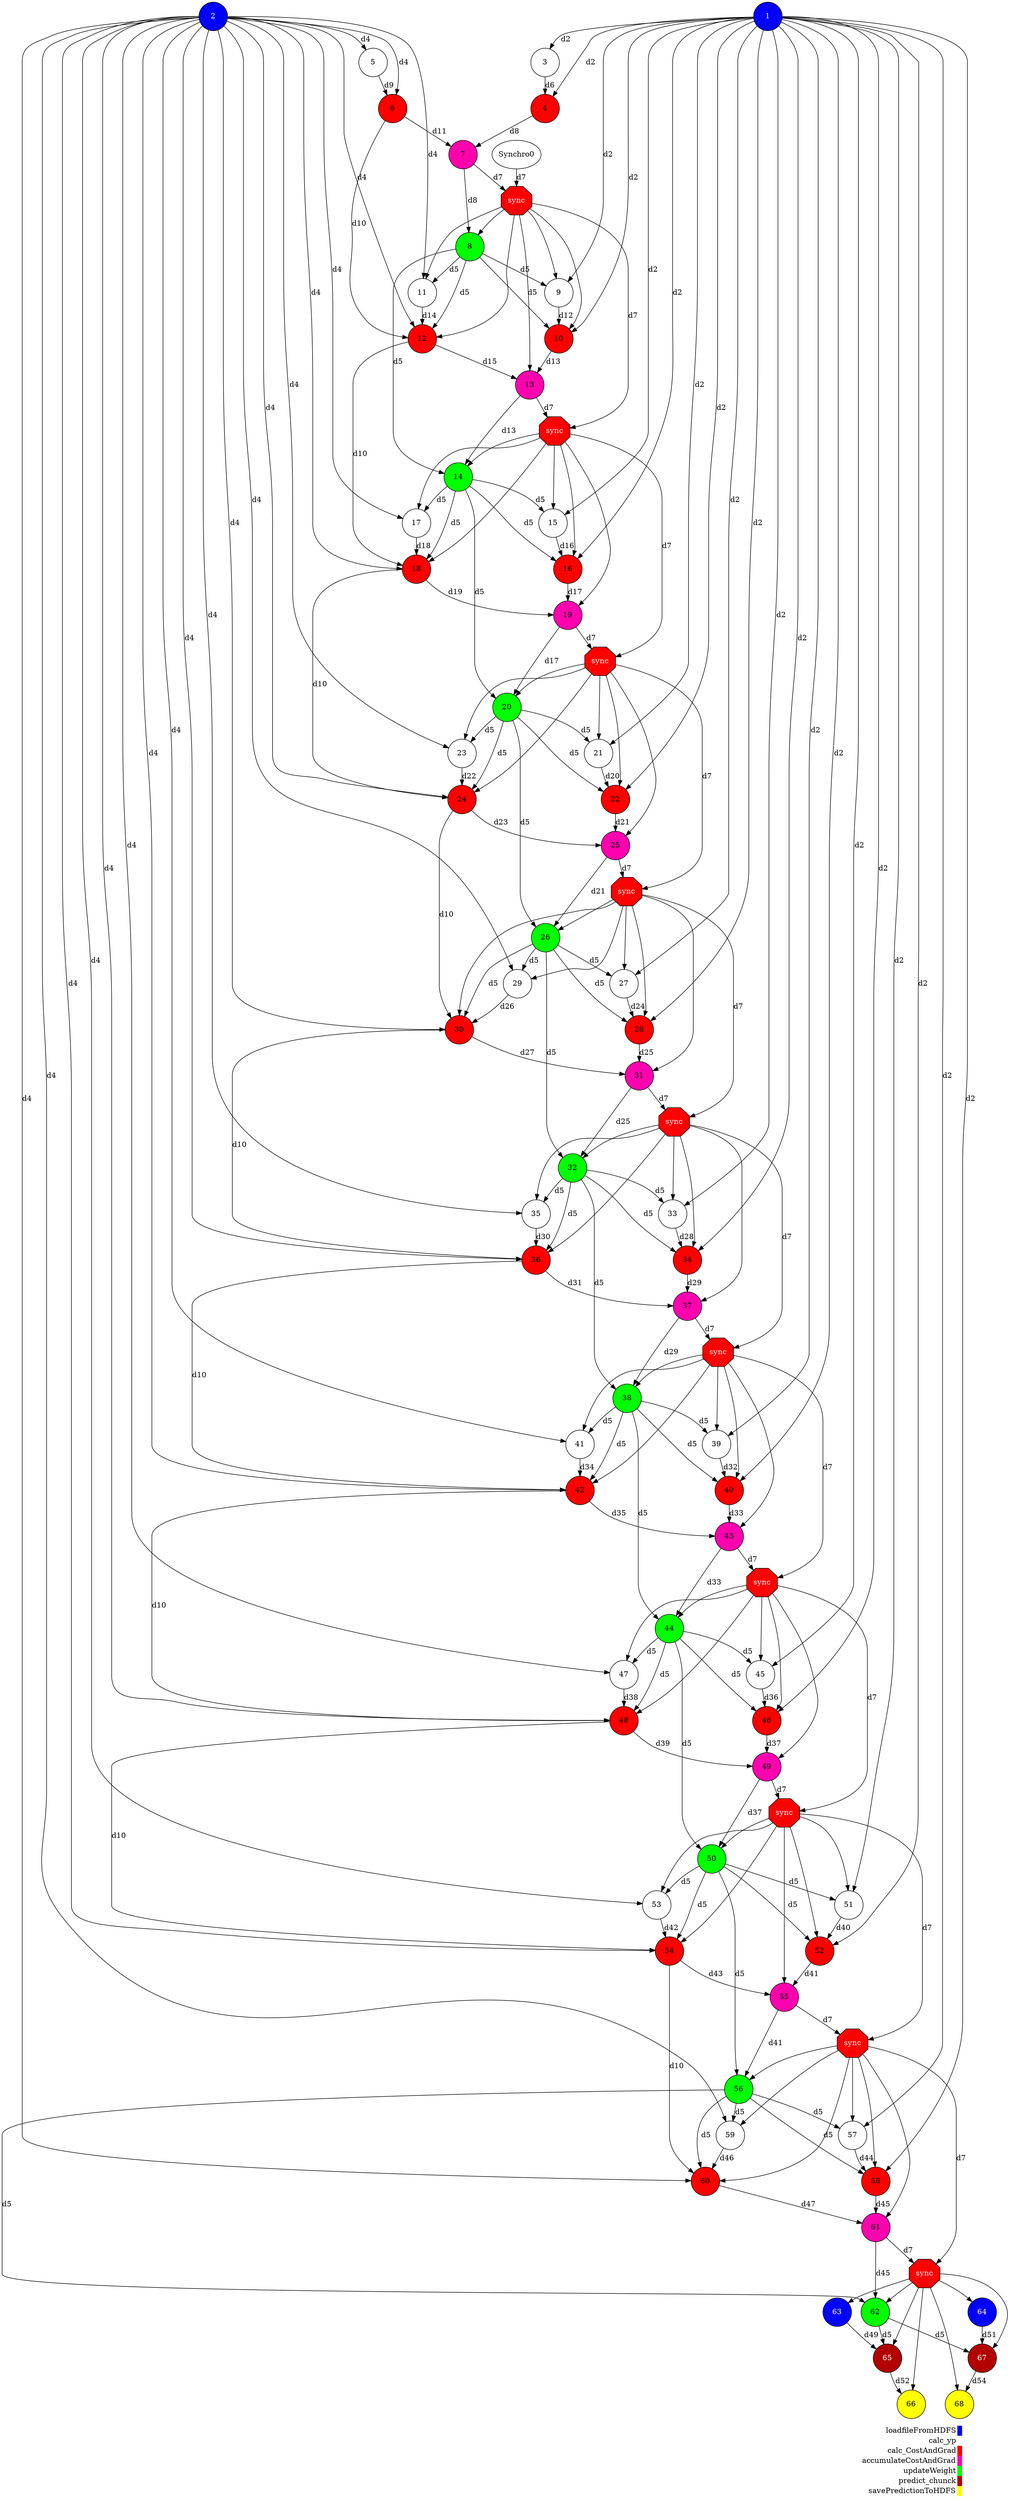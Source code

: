 digraph {
  rankdir=TB;
  labeljust="l";
  subgraph dependence_graph {
    ranksep=0.20;
    node[height=0.75];

1[shape=circle, style=filled fillcolor="#0000ff" fontcolor="#ffffff"];
2[shape=circle, style=filled fillcolor="#0000ff" fontcolor="#ffffff"];
3[shape=circle, style=filled fillcolor="#ffffff" fontcolor="#000000"];
1 -> 3[ label="d2" ];
4[shape=circle, style=filled fillcolor="#ff0000" fontcolor="#000000"];
3 -> 4[ label="d6" ];
1 -> 4[ label="d2" ];
5[shape=circle, style=filled fillcolor="#ffffff" fontcolor="#000000"];
2 -> 5[ label="d4" ];
6[shape=circle, style=filled fillcolor="#ff0000" fontcolor="#000000"];
5 -> 6[ label="d9" ];
2 -> 6[ label="d4" ];
7[shape=circle, style=filled fillcolor="#ff00ae" fontcolor="#000000"];
4 -> 7[ label="d8" ];
6 -> 7[ label="d11" ];
Synchro1[label="sync", shape=octagon, style=filled fillcolor="#ff0000" fontcolor="#FFFFFF"];
7 -> Synchro1[ label="d7" ];
Synchro0 -> Synchro1[ label="d7" ];
8[shape=circle, style=filled fillcolor="#00ff00" fontcolor="#000000"];
Synchro1 -> 8;
7 -> 8[ label="d8" ];
9[shape=circle, style=filled fillcolor="#ffffff" fontcolor="#000000"];
Synchro1 -> 9;
1 -> 9[ label="d2" ];
8 -> 9[ label="d5" ];
10[shape=circle, style=filled fillcolor="#ff0000" fontcolor="#000000"];
Synchro1 -> 10;
8 -> 10[ label="d5" ];
9 -> 10[ label="d12" ];
1 -> 10[ label="d2" ];
11[shape=circle, style=filled fillcolor="#ffffff" fontcolor="#000000"];
Synchro1 -> 11;
2 -> 11[ label="d4" ];
8 -> 11[ label="d5" ];
12[shape=circle, style=filled fillcolor="#ff0000" fontcolor="#000000"];
Synchro1 -> 12;
8 -> 12[ label="d5" ];
11 -> 12[ label="d14" ];
2 -> 12[ label="d4" ];
6 -> 12[ label="d10" ];
13[shape=circle, style=filled fillcolor="#ff00ae" fontcolor="#000000"];
Synchro1 -> 13;
10 -> 13[ label="d13" ];
12 -> 13[ label="d15" ];
Synchro2[label="sync", shape=octagon, style=filled fillcolor="#ff0000" fontcolor="#FFFFFF"];
13 -> Synchro2[ label="d7" ];
Synchro1 -> Synchro2[ label="d7" ];
14[shape=circle, style=filled fillcolor="#00ff00" fontcolor="#000000"];
Synchro2 -> 14;
13 -> 14[ label="d13" ];
8 -> 14[ label="d5" ];
15[shape=circle, style=filled fillcolor="#ffffff" fontcolor="#000000"];
Synchro2 -> 15;
1 -> 15[ label="d2" ];
14 -> 15[ label="d5" ];
16[shape=circle, style=filled fillcolor="#ff0000" fontcolor="#000000"];
Synchro2 -> 16;
14 -> 16[ label="d5" ];
15 -> 16[ label="d16" ];
1 -> 16[ label="d2" ];
17[shape=circle, style=filled fillcolor="#ffffff" fontcolor="#000000"];
Synchro2 -> 17;
2 -> 17[ label="d4" ];
14 -> 17[ label="d5" ];
18[shape=circle, style=filled fillcolor="#ff0000" fontcolor="#000000"];
Synchro2 -> 18;
14 -> 18[ label="d5" ];
17 -> 18[ label="d18" ];
2 -> 18[ label="d4" ];
12 -> 18[ label="d10" ];
19[shape=circle, style=filled fillcolor="#ff00ae" fontcolor="#000000"];
Synchro2 -> 19;
16 -> 19[ label="d17" ];
18 -> 19[ label="d19" ];
Synchro3[label="sync", shape=octagon, style=filled fillcolor="#ff0000" fontcolor="#FFFFFF"];
19 -> Synchro3[ label="d7" ];
Synchro2 -> Synchro3[ label="d7" ];
20[shape=circle, style=filled fillcolor="#00ff00" fontcolor="#000000"];
Synchro3 -> 20;
19 -> 20[ label="d17" ];
14 -> 20[ label="d5" ];
21[shape=circle, style=filled fillcolor="#ffffff" fontcolor="#000000"];
Synchro3 -> 21;
1 -> 21[ label="d2" ];
20 -> 21[ label="d5" ];
22[shape=circle, style=filled fillcolor="#ff0000" fontcolor="#000000"];
Synchro3 -> 22;
20 -> 22[ label="d5" ];
21 -> 22[ label="d20" ];
1 -> 22[ label="d2" ];
23[shape=circle, style=filled fillcolor="#ffffff" fontcolor="#000000"];
Synchro3 -> 23;
2 -> 23[ label="d4" ];
20 -> 23[ label="d5" ];
24[shape=circle, style=filled fillcolor="#ff0000" fontcolor="#000000"];
Synchro3 -> 24;
20 -> 24[ label="d5" ];
23 -> 24[ label="d22" ];
2 -> 24[ label="d4" ];
18 -> 24[ label="d10" ];
25[shape=circle, style=filled fillcolor="#ff00ae" fontcolor="#000000"];
Synchro3 -> 25;
22 -> 25[ label="d21" ];
24 -> 25[ label="d23" ];
Synchro4[label="sync", shape=octagon, style=filled fillcolor="#ff0000" fontcolor="#FFFFFF"];
25 -> Synchro4[ label="d7" ];
Synchro3 -> Synchro4[ label="d7" ];
26[shape=circle, style=filled fillcolor="#00ff00" fontcolor="#000000"];
Synchro4 -> 26;
25 -> 26[ label="d21" ];
20 -> 26[ label="d5" ];
27[shape=circle, style=filled fillcolor="#ffffff" fontcolor="#000000"];
Synchro4 -> 27;
1 -> 27[ label="d2" ];
26 -> 27[ label="d5" ];
28[shape=circle, style=filled fillcolor="#ff0000" fontcolor="#000000"];
Synchro4 -> 28;
26 -> 28[ label="d5" ];
27 -> 28[ label="d24" ];
1 -> 28[ label="d2" ];
29[shape=circle, style=filled fillcolor="#ffffff" fontcolor="#000000"];
Synchro4 -> 29;
2 -> 29[ label="d4" ];
26 -> 29[ label="d5" ];
30[shape=circle, style=filled fillcolor="#ff0000" fontcolor="#000000"];
Synchro4 -> 30;
26 -> 30[ label="d5" ];
29 -> 30[ label="d26" ];
2 -> 30[ label="d4" ];
24 -> 30[ label="d10" ];
31[shape=circle, style=filled fillcolor="#ff00ae" fontcolor="#000000"];
Synchro4 -> 31;
28 -> 31[ label="d25" ];
30 -> 31[ label="d27" ];
Synchro5[label="sync", shape=octagon, style=filled fillcolor="#ff0000" fontcolor="#FFFFFF"];
31 -> Synchro5[ label="d7" ];
Synchro4 -> Synchro5[ label="d7" ];
32[shape=circle, style=filled fillcolor="#00ff00" fontcolor="#000000"];
Synchro5 -> 32;
31 -> 32[ label="d25" ];
26 -> 32[ label="d5" ];
33[shape=circle, style=filled fillcolor="#ffffff" fontcolor="#000000"];
Synchro5 -> 33;
1 -> 33[ label="d2" ];
32 -> 33[ label="d5" ];
34[shape=circle, style=filled fillcolor="#ff0000" fontcolor="#000000"];
Synchro5 -> 34;
32 -> 34[ label="d5" ];
33 -> 34[ label="d28" ];
1 -> 34[ label="d2" ];
35[shape=circle, style=filled fillcolor="#ffffff" fontcolor="#000000"];
Synchro5 -> 35;
2 -> 35[ label="d4" ];
32 -> 35[ label="d5" ];
36[shape=circle, style=filled fillcolor="#ff0000" fontcolor="#000000"];
Synchro5 -> 36;
32 -> 36[ label="d5" ];
35 -> 36[ label="d30" ];
2 -> 36[ label="d4" ];
30 -> 36[ label="d10" ];
37[shape=circle, style=filled fillcolor="#ff00ae" fontcolor="#000000"];
Synchro5 -> 37;
34 -> 37[ label="d29" ];
36 -> 37[ label="d31" ];
Synchro6[label="sync", shape=octagon, style=filled fillcolor="#ff0000" fontcolor="#FFFFFF"];
37 -> Synchro6[ label="d7" ];
Synchro5 -> Synchro6[ label="d7" ];
38[shape=circle, style=filled fillcolor="#00ff00" fontcolor="#000000"];
Synchro6 -> 38;
37 -> 38[ label="d29" ];
32 -> 38[ label="d5" ];
39[shape=circle, style=filled fillcolor="#ffffff" fontcolor="#000000"];
Synchro6 -> 39;
1 -> 39[ label="d2" ];
38 -> 39[ label="d5" ];
40[shape=circle, style=filled fillcolor="#ff0000" fontcolor="#000000"];
Synchro6 -> 40;
38 -> 40[ label="d5" ];
39 -> 40[ label="d32" ];
1 -> 40[ label="d2" ];
41[shape=circle, style=filled fillcolor="#ffffff" fontcolor="#000000"];
Synchro6 -> 41;
2 -> 41[ label="d4" ];
38 -> 41[ label="d5" ];
42[shape=circle, style=filled fillcolor="#ff0000" fontcolor="#000000"];
Synchro6 -> 42;
38 -> 42[ label="d5" ];
41 -> 42[ label="d34" ];
2 -> 42[ label="d4" ];
36 -> 42[ label="d10" ];
43[shape=circle, style=filled fillcolor="#ff00ae" fontcolor="#000000"];
Synchro6 -> 43;
40 -> 43[ label="d33" ];
42 -> 43[ label="d35" ];
Synchro7[label="sync", shape=octagon, style=filled fillcolor="#ff0000" fontcolor="#FFFFFF"];
43 -> Synchro7[ label="d7" ];
Synchro6 -> Synchro7[ label="d7" ];
44[shape=circle, style=filled fillcolor="#00ff00" fontcolor="#000000"];
Synchro7 -> 44;
43 -> 44[ label="d33" ];
38 -> 44[ label="d5" ];
45[shape=circle, style=filled fillcolor="#ffffff" fontcolor="#000000"];
Synchro7 -> 45;
1 -> 45[ label="d2" ];
44 -> 45[ label="d5" ];
46[shape=circle, style=filled fillcolor="#ff0000" fontcolor="#000000"];
Synchro7 -> 46;
44 -> 46[ label="d5" ];
45 -> 46[ label="d36" ];
1 -> 46[ label="d2" ];
47[shape=circle, style=filled fillcolor="#ffffff" fontcolor="#000000"];
Synchro7 -> 47;
2 -> 47[ label="d4" ];
44 -> 47[ label="d5" ];
48[shape=circle, style=filled fillcolor="#ff0000" fontcolor="#000000"];
Synchro7 -> 48;
44 -> 48[ label="d5" ];
47 -> 48[ label="d38" ];
2 -> 48[ label="d4" ];
42 -> 48[ label="d10" ];
49[shape=circle, style=filled fillcolor="#ff00ae" fontcolor="#000000"];
Synchro7 -> 49;
46 -> 49[ label="d37" ];
48 -> 49[ label="d39" ];
Synchro8[label="sync", shape=octagon, style=filled fillcolor="#ff0000" fontcolor="#FFFFFF"];
49 -> Synchro8[ label="d7" ];
Synchro7 -> Synchro8[ label="d7" ];
50[shape=circle, style=filled fillcolor="#00ff00" fontcolor="#000000"];
Synchro8 -> 50;
49 -> 50[ label="d37" ];
44 -> 50[ label="d5" ];
51[shape=circle, style=filled fillcolor="#ffffff" fontcolor="#000000"];
Synchro8 -> 51;
1 -> 51[ label="d2" ];
50 -> 51[ label="d5" ];
52[shape=circle, style=filled fillcolor="#ff0000" fontcolor="#000000"];
Synchro8 -> 52;
50 -> 52[ label="d5" ];
51 -> 52[ label="d40" ];
1 -> 52[ label="d2" ];
53[shape=circle, style=filled fillcolor="#ffffff" fontcolor="#000000"];
Synchro8 -> 53;
2 -> 53[ label="d4" ];
50 -> 53[ label="d5" ];
54[shape=circle, style=filled fillcolor="#ff0000" fontcolor="#000000"];
Synchro8 -> 54;
50 -> 54[ label="d5" ];
53 -> 54[ label="d42" ];
2 -> 54[ label="d4" ];
48 -> 54[ label="d10" ];
55[shape=circle, style=filled fillcolor="#ff00ae" fontcolor="#000000"];
Synchro8 -> 55;
52 -> 55[ label="d41" ];
54 -> 55[ label="d43" ];
Synchro9[label="sync", shape=octagon, style=filled fillcolor="#ff0000" fontcolor="#FFFFFF"];
55 -> Synchro9[ label="d7" ];
Synchro8 -> Synchro9[ label="d7" ];
56[shape=circle, style=filled fillcolor="#00ff00" fontcolor="#000000"];
Synchro9 -> 56;
55 -> 56[ label="d41" ];
50 -> 56[ label="d5" ];
57[shape=circle, style=filled fillcolor="#ffffff" fontcolor="#000000"];
Synchro9 -> 57;
1 -> 57[ label="d2" ];
56 -> 57[ label="d5" ];
58[shape=circle, style=filled fillcolor="#ff0000" fontcolor="#000000"];
Synchro9 -> 58;
56 -> 58[ label="d5" ];
57 -> 58[ label="d44" ];
1 -> 58[ label="d2" ];
59[shape=circle, style=filled fillcolor="#ffffff" fontcolor="#000000"];
Synchro9 -> 59;
2 -> 59[ label="d4" ];
56 -> 59[ label="d5" ];
60[shape=circle, style=filled fillcolor="#ff0000" fontcolor="#000000"];
Synchro9 -> 60;
56 -> 60[ label="d5" ];
59 -> 60[ label="d46" ];
2 -> 60[ label="d4" ];
54 -> 60[ label="d10" ];
61[shape=circle, style=filled fillcolor="#ff00ae" fontcolor="#000000"];
Synchro9 -> 61;
58 -> 61[ label="d45" ];
60 -> 61[ label="d47" ];
Synchro10[label="sync", shape=octagon, style=filled fillcolor="#ff0000" fontcolor="#FFFFFF"];
61 -> Synchro10[ label="d7" ];
Synchro9 -> Synchro10[ label="d7" ];
62[shape=circle, style=filled fillcolor="#00ff00" fontcolor="#000000"];
Synchro10 -> 62;
61 -> 62[ label="d45" ];
56 -> 62[ label="d5" ];
63[shape=circle, style=filled fillcolor="#0000ff" fontcolor="#ffffff"];
Synchro10 -> 63;
64[shape=circle, style=filled fillcolor="#0000ff" fontcolor="#ffffff"];
Synchro10 -> 64;
65[shape=circle, style=filled fillcolor="#b30000" fontcolor="#ffffff"];
Synchro10 -> 65;
63 -> 65[ label="d49" ];
62 -> 65[ label="d5" ];
66[shape=circle, style=filled fillcolor="#ffff00" fontcolor="#000000"];
Synchro10 -> 66;
65 -> 66[ label="d52" ];
67[shape=circle, style=filled fillcolor="#b30000" fontcolor="#ffffff"];
Synchro10 -> 67;
64 -> 67[ label="d51" ];
62 -> 67[ label="d5" ];
68[shape=circle, style=filled fillcolor="#ffff00" fontcolor="#000000"];
Synchro10 -> 68;
67 -> 68[ label="d54" ];  }
  subgraph legend {
    rank=sink;
    node [shape=plaintext, height=0.75];
    ranksep=0.20;
    label = "Legend";
    key [label=<
      <table border="0" cellpadding="2" cellspacing="0" cellborder="0">
<tr>
<td align="right">loadfileFromHDFS</td>
<td bgcolor="#0000ff">&nbsp;</td>
</tr>
<tr>
<td align="right">calc_yp</td>
<td bgcolor="#ffffff">&nbsp;</td>
</tr>
<tr>
<td align="right">calc_CostAndGrad</td>
<td bgcolor="#ff0000">&nbsp;</td>
</tr>
<tr>
<td align="right">accumulateCostAndGrad</td>
<td bgcolor="#ff00ae">&nbsp;</td>
</tr>
<tr>
<td align="right">updateWeight</td>
<td bgcolor="#00ff00">&nbsp;</td>
</tr>
<tr>
<td align="right">predict_chunck</td>
<td bgcolor="#b30000">&nbsp;</td>
</tr>
<tr>
<td align="right">savePredictionToHDFS</td>
<td bgcolor="#ffff00">&nbsp;</td>
</tr>
      </table>
    >]
  }
}
